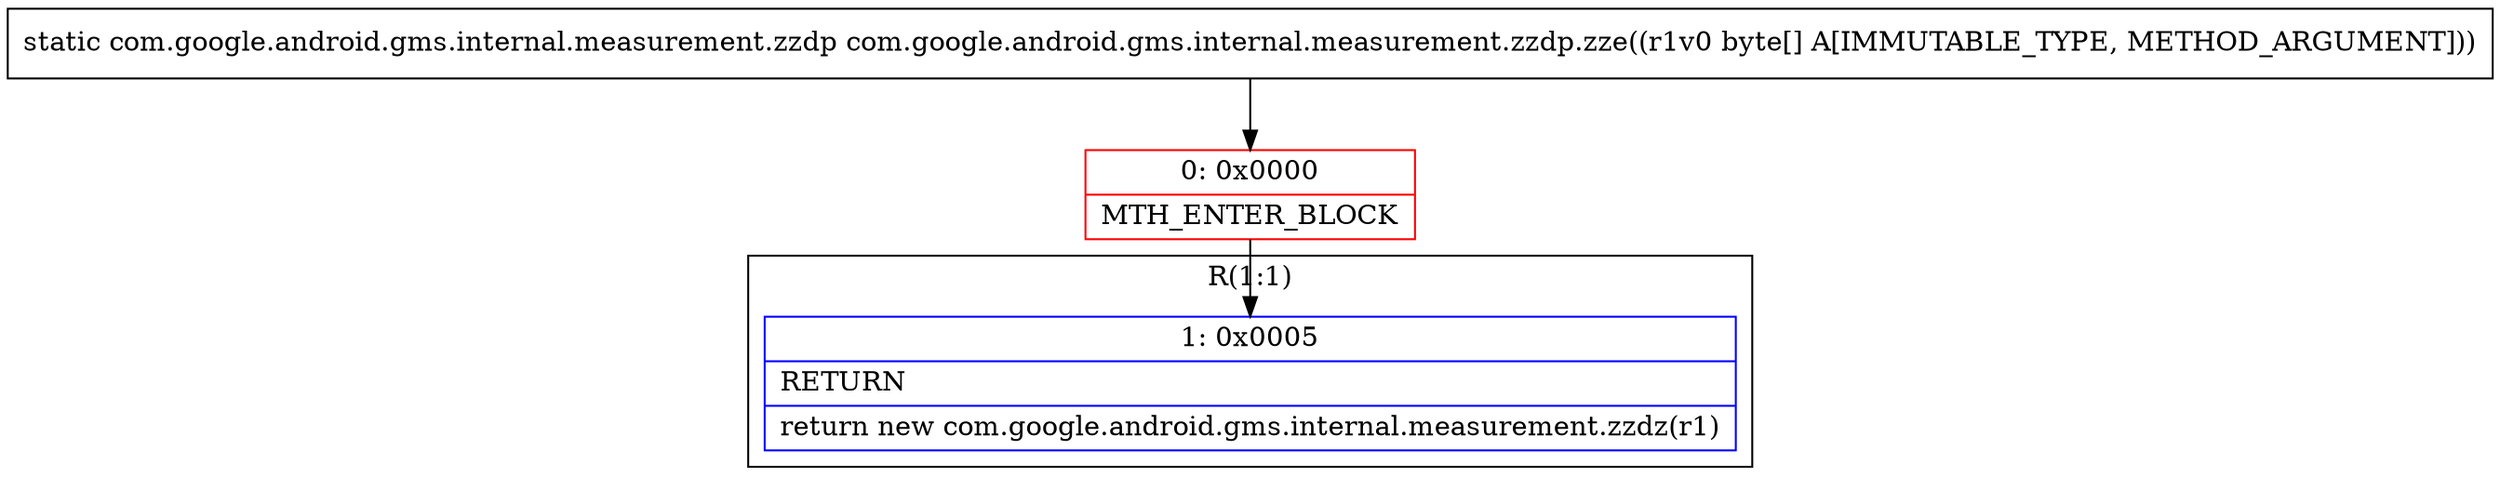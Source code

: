 digraph "CFG forcom.google.android.gms.internal.measurement.zzdp.zze([B)Lcom\/google\/android\/gms\/internal\/measurement\/zzdp;" {
subgraph cluster_Region_636258388 {
label = "R(1:1)";
node [shape=record,color=blue];
Node_1 [shape=record,label="{1\:\ 0x0005|RETURN\l|return new com.google.android.gms.internal.measurement.zzdz(r1)\l}"];
}
Node_0 [shape=record,color=red,label="{0\:\ 0x0000|MTH_ENTER_BLOCK\l}"];
MethodNode[shape=record,label="{static com.google.android.gms.internal.measurement.zzdp com.google.android.gms.internal.measurement.zzdp.zze((r1v0 byte[] A[IMMUTABLE_TYPE, METHOD_ARGUMENT])) }"];
MethodNode -> Node_0;
Node_0 -> Node_1;
}

